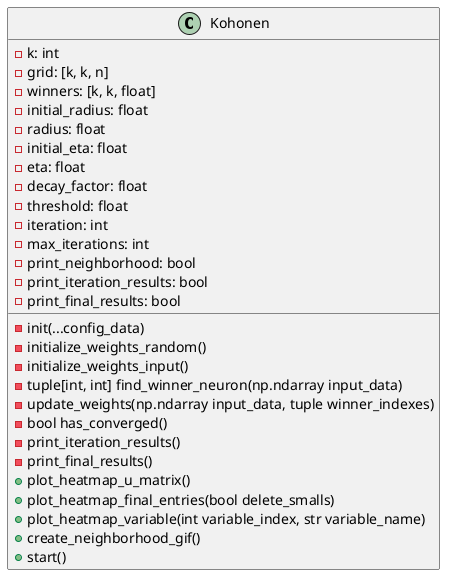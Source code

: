 @startuml
'https://plantuml.com/class-diagram

class Kohonen {
- k: int
- grid: [k, k, n]
- winners: [k, k, float]
- initial_radius: float
- radius: float
- initial_eta: float
- eta: float
- decay_factor: float
- threshold: float
- iteration: int
- max_iterations: int
- print_neighborhood: bool
- print_iteration_results: bool
- print_final_results: bool

- init(...config_data)
- initialize_weights_random()
- initialize_weights_input()
- tuple[int, int] find_winner_neuron(np.ndarray input_data)
- update_weights(np.ndarray input_data, tuple winner_indexes)
- bool has_converged()
- print_iteration_results()
- print_final_results()
+ plot_heatmap_u_matrix()
+ plot_heatmap_final_entries(bool delete_smalls)
+ plot_heatmap_variable(int variable_index, str variable_name)
+ create_neighborhood_gif()
+ start()
}

@enduml